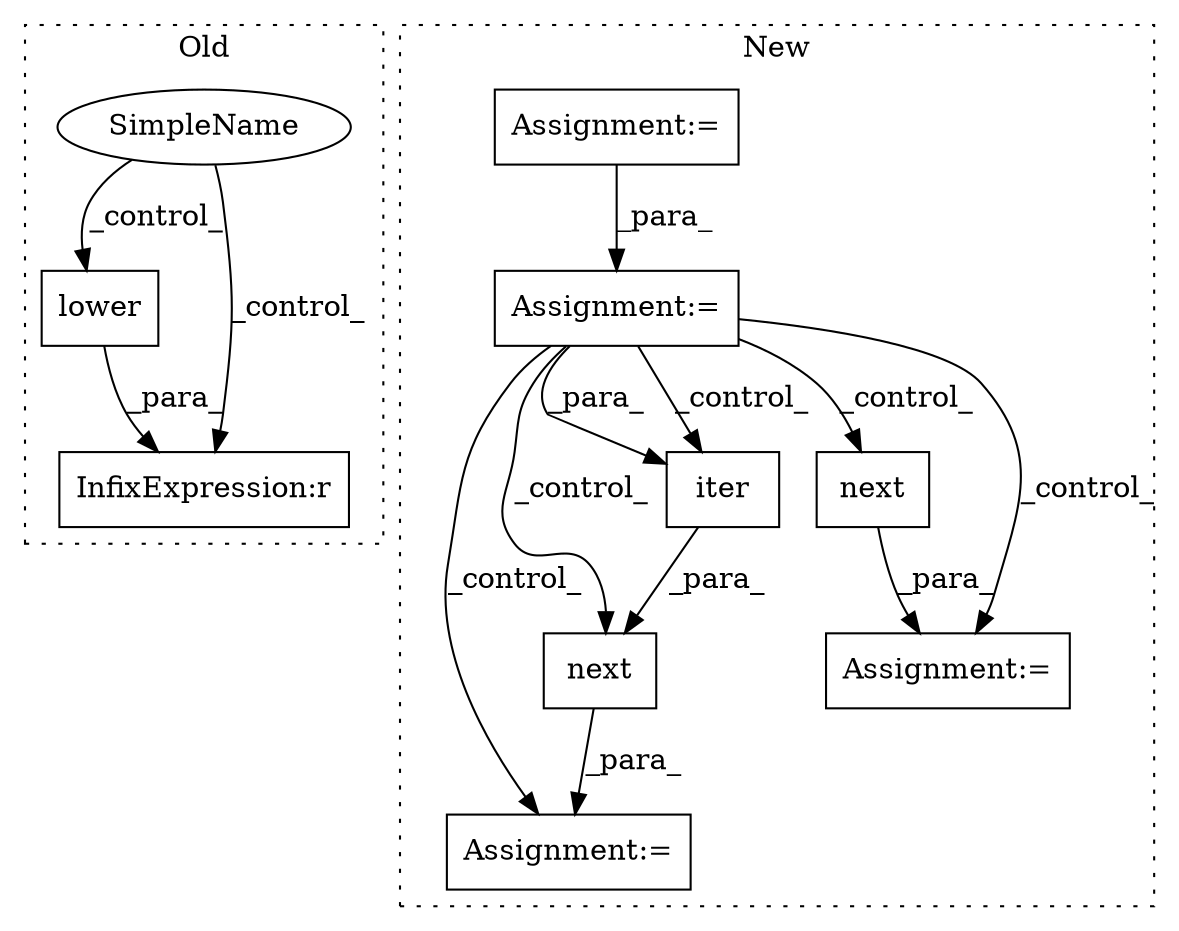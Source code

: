 digraph G {
subgraph cluster0 {
1 [label="lower" a="32" s="1682" l="7" shape="box"];
3 [label="SimpleName" a="42" s="" l="" shape="ellipse"];
4 [label="InfixExpression:r" a="27" s="1648" l="4" shape="box"];
label = "Old";
style="dotted";
}
subgraph cluster1 {
2 [label="iter" a="32" s="1908,1928" l="5,1" shape="box"];
5 [label="Assignment:=" a="7" s="1540" l="12" shape="box"];
6 [label="Assignment:=" a="7" s="1902" l="1" shape="box"];
7 [label="next" a="32" s="1903,1929" l="5,1" shape="box"];
8 [label="Assignment:=" a="7" s="1841" l="1" shape="box"];
9 [label="Assignment:=" a="7" s="1660" l="52" shape="box"];
10 [label="next" a="32" s="1842,1870" l="5,1" shape="box"];
label = "New";
style="dotted";
}
1 -> 4 [label="_para_"];
2 -> 7 [label="_para_"];
3 -> 4 [label="_control_"];
3 -> 1 [label="_control_"];
5 -> 7 [label="_control_"];
5 -> 2 [label="_para_"];
5 -> 6 [label="_control_"];
5 -> 10 [label="_control_"];
5 -> 2 [label="_control_"];
5 -> 8 [label="_control_"];
7 -> 6 [label="_para_"];
9 -> 5 [label="_para_"];
10 -> 8 [label="_para_"];
}